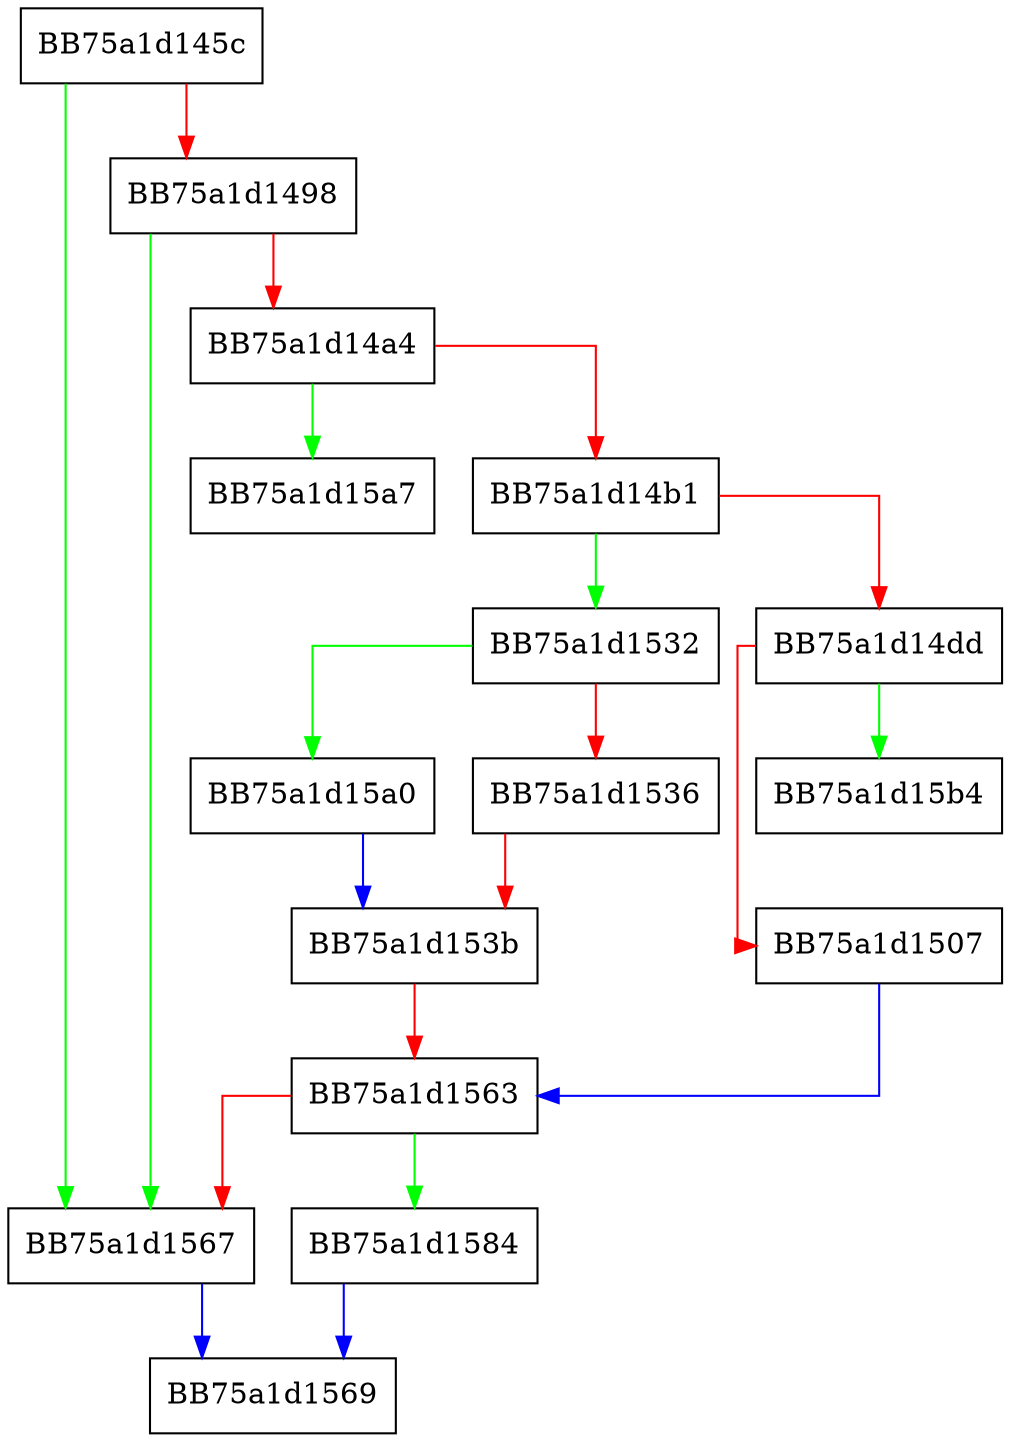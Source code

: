digraph pushCallOrMemberExprTree {
  node [shape="box"];
  graph [splines=ortho];
  BB75a1d145c -> BB75a1d1567 [color="green"];
  BB75a1d145c -> BB75a1d1498 [color="red"];
  BB75a1d1498 -> BB75a1d1567 [color="green"];
  BB75a1d1498 -> BB75a1d14a4 [color="red"];
  BB75a1d14a4 -> BB75a1d15a7 [color="green"];
  BB75a1d14a4 -> BB75a1d14b1 [color="red"];
  BB75a1d14b1 -> BB75a1d1532 [color="green"];
  BB75a1d14b1 -> BB75a1d14dd [color="red"];
  BB75a1d14dd -> BB75a1d15b4 [color="green"];
  BB75a1d14dd -> BB75a1d1507 [color="red"];
  BB75a1d1507 -> BB75a1d1563 [color="blue"];
  BB75a1d1532 -> BB75a1d15a0 [color="green"];
  BB75a1d1532 -> BB75a1d1536 [color="red"];
  BB75a1d1536 -> BB75a1d153b [color="red"];
  BB75a1d153b -> BB75a1d1563 [color="red"];
  BB75a1d1563 -> BB75a1d1584 [color="green"];
  BB75a1d1563 -> BB75a1d1567 [color="red"];
  BB75a1d1567 -> BB75a1d1569 [color="blue"];
  BB75a1d1584 -> BB75a1d1569 [color="blue"];
  BB75a1d15a0 -> BB75a1d153b [color="blue"];
}